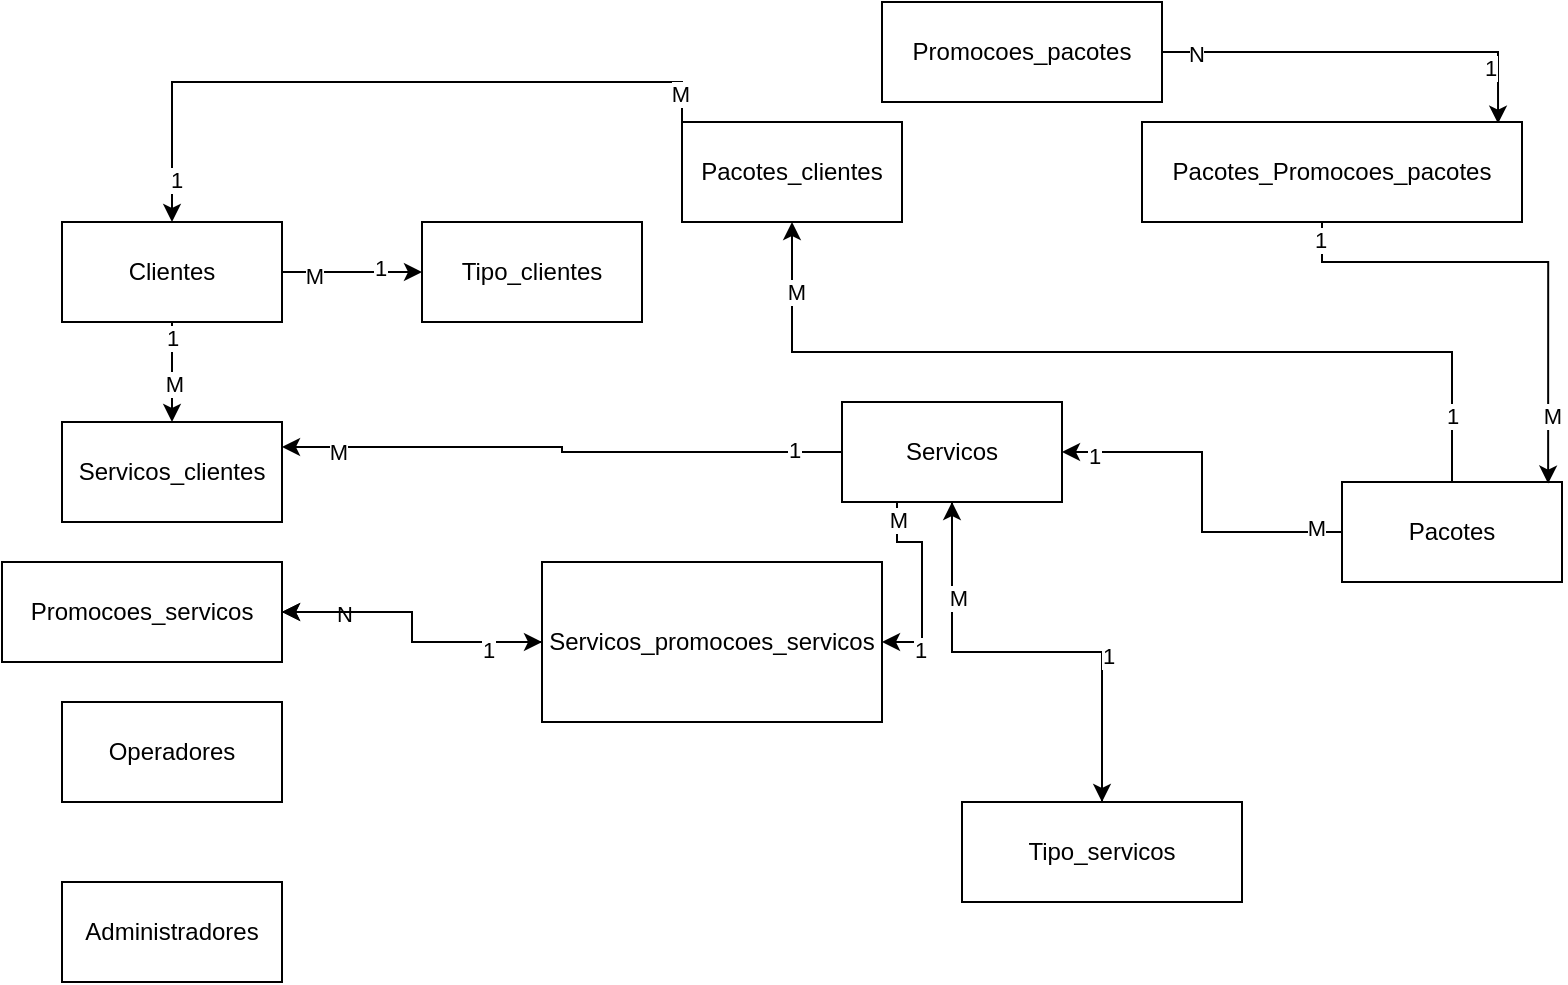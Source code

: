 <mxfile version="23.0.2" type="device">
  <diagram name="Página-1" id="g3zR-mfjjbaJtb-AWxZO">
    <mxGraphModel dx="635" dy="415" grid="1" gridSize="10" guides="1" tooltips="1" connect="1" arrows="1" fold="1" page="1" pageScale="1" pageWidth="827" pageHeight="1169" math="0" shadow="0">
      <root>
        <mxCell id="0" />
        <mxCell id="1" parent="0" />
        <mxCell id="TAOlccM_JYzeu5ECIedE-5" value="Operadores" style="html=1;whiteSpace=wrap;" vertex="1" parent="1">
          <mxGeometry x="60" y="360" width="110" height="50" as="geometry" />
        </mxCell>
        <mxCell id="TAOlccM_JYzeu5ECIedE-6" value="Administradores" style="html=1;whiteSpace=wrap;" vertex="1" parent="1">
          <mxGeometry x="60" y="450" width="110" height="50" as="geometry" />
        </mxCell>
        <mxCell id="TAOlccM_JYzeu5ECIedE-52" style="edgeStyle=orthogonalEdgeStyle;rounded=0;orthogonalLoop=1;jettySize=auto;html=1;exitX=0.5;exitY=0;exitDx=0;exitDy=0;entryX=0.5;entryY=1;entryDx=0;entryDy=0;" edge="1" parent="1" source="TAOlccM_JYzeu5ECIedE-7" target="TAOlccM_JYzeu5ECIedE-51">
          <mxGeometry relative="1" as="geometry" />
        </mxCell>
        <mxCell id="TAOlccM_JYzeu5ECIedE-54" value="1" style="edgeLabel;html=1;align=center;verticalAlign=middle;resizable=0;points=[];" vertex="1" connectable="0" parent="TAOlccM_JYzeu5ECIedE-52">
          <mxGeometry x="-0.849" relative="1" as="geometry">
            <mxPoint y="1" as="offset" />
          </mxGeometry>
        </mxCell>
        <mxCell id="TAOlccM_JYzeu5ECIedE-55" value="M" style="edgeLabel;html=1;align=center;verticalAlign=middle;resizable=0;points=[];" vertex="1" connectable="0" parent="TAOlccM_JYzeu5ECIedE-52">
          <mxGeometry x="0.855" y="-2" relative="1" as="geometry">
            <mxPoint y="1" as="offset" />
          </mxGeometry>
        </mxCell>
        <mxCell id="TAOlccM_JYzeu5ECIedE-62" style="edgeStyle=orthogonalEdgeStyle;rounded=0;orthogonalLoop=1;jettySize=auto;html=1;exitX=0;exitY=0.5;exitDx=0;exitDy=0;entryX=1;entryY=0.5;entryDx=0;entryDy=0;" edge="1" parent="1" source="TAOlccM_JYzeu5ECIedE-7" target="TAOlccM_JYzeu5ECIedE-25">
          <mxGeometry relative="1" as="geometry" />
        </mxCell>
        <mxCell id="TAOlccM_JYzeu5ECIedE-63" value="M" style="edgeLabel;html=1;align=center;verticalAlign=middle;resizable=0;points=[];" vertex="1" connectable="0" parent="TAOlccM_JYzeu5ECIedE-62">
          <mxGeometry x="-0.855" y="-2" relative="1" as="geometry">
            <mxPoint as="offset" />
          </mxGeometry>
        </mxCell>
        <mxCell id="TAOlccM_JYzeu5ECIedE-64" value="1" style="edgeLabel;html=1;align=center;verticalAlign=middle;resizable=0;points=[];" vertex="1" connectable="0" parent="TAOlccM_JYzeu5ECIedE-62">
          <mxGeometry x="0.83" y="2" relative="1" as="geometry">
            <mxPoint as="offset" />
          </mxGeometry>
        </mxCell>
        <mxCell id="TAOlccM_JYzeu5ECIedE-7" value="Pacotes" style="html=1;whiteSpace=wrap;" vertex="1" parent="1">
          <mxGeometry x="700" y="250" width="110" height="50" as="geometry" />
        </mxCell>
        <mxCell id="TAOlccM_JYzeu5ECIedE-82" value="" style="edgeStyle=orthogonalEdgeStyle;rounded=0;orthogonalLoop=1;jettySize=auto;html=1;" edge="1" parent="1" source="TAOlccM_JYzeu5ECIedE-9" target="TAOlccM_JYzeu5ECIedE-25">
          <mxGeometry relative="1" as="geometry" />
        </mxCell>
        <mxCell id="TAOlccM_JYzeu5ECIedE-9" value="Tipo_servicos" style="html=1;whiteSpace=wrap;" vertex="1" parent="1">
          <mxGeometry x="510" y="410" width="140" height="50" as="geometry" />
        </mxCell>
        <mxCell id="TAOlccM_JYzeu5ECIedE-59" style="edgeStyle=orthogonalEdgeStyle;rounded=0;orthogonalLoop=1;jettySize=auto;html=1;exitX=0.5;exitY=1;exitDx=0;exitDy=0;entryX=0.937;entryY=0.016;entryDx=0;entryDy=0;entryPerimeter=0;" edge="1" parent="1" source="TAOlccM_JYzeu5ECIedE-125" target="TAOlccM_JYzeu5ECIedE-7">
          <mxGeometry relative="1" as="geometry">
            <Array as="points">
              <mxPoint x="690" y="140" />
              <mxPoint x="803" y="140" />
            </Array>
          </mxGeometry>
        </mxCell>
        <mxCell id="TAOlccM_JYzeu5ECIedE-61" value="M" style="edgeLabel;html=1;align=center;verticalAlign=middle;resizable=0;points=[];" vertex="1" connectable="0" parent="TAOlccM_JYzeu5ECIedE-59">
          <mxGeometry x="0.726" y="2" relative="1" as="geometry">
            <mxPoint as="offset" />
          </mxGeometry>
        </mxCell>
        <mxCell id="TAOlccM_JYzeu5ECIedE-130" value="1" style="edgeLabel;html=1;align=center;verticalAlign=middle;resizable=0;points=[];" vertex="1" connectable="0" parent="TAOlccM_JYzeu5ECIedE-59">
          <mxGeometry x="-0.886" y="-1" relative="1" as="geometry">
            <mxPoint as="offset" />
          </mxGeometry>
        </mxCell>
        <mxCell id="TAOlccM_JYzeu5ECIedE-10" value="Promocoes_pacotes" style="html=1;whiteSpace=wrap;" vertex="1" parent="1">
          <mxGeometry x="470" y="10" width="140" height="50" as="geometry" />
        </mxCell>
        <mxCell id="TAOlccM_JYzeu5ECIedE-15" style="edgeStyle=orthogonalEdgeStyle;rounded=0;orthogonalLoop=1;jettySize=auto;html=1;exitX=1;exitY=0.5;exitDx=0;exitDy=0;" edge="1" parent="1" source="TAOlccM_JYzeu5ECIedE-11" target="TAOlccM_JYzeu5ECIedE-12">
          <mxGeometry relative="1" as="geometry" />
        </mxCell>
        <mxCell id="TAOlccM_JYzeu5ECIedE-16" value="M" style="edgeLabel;html=1;align=center;verticalAlign=middle;resizable=0;points=[];" vertex="1" connectable="0" parent="TAOlccM_JYzeu5ECIedE-15">
          <mxGeometry x="-0.564" y="-2" relative="1" as="geometry">
            <mxPoint as="offset" />
          </mxGeometry>
        </mxCell>
        <mxCell id="TAOlccM_JYzeu5ECIedE-17" value="1" style="edgeLabel;html=1;align=center;verticalAlign=middle;resizable=0;points=[];" vertex="1" connectable="0" parent="TAOlccM_JYzeu5ECIedE-15">
          <mxGeometry x="0.406" y="2" relative="1" as="geometry">
            <mxPoint as="offset" />
          </mxGeometry>
        </mxCell>
        <mxCell id="TAOlccM_JYzeu5ECIedE-30" style="edgeStyle=orthogonalEdgeStyle;rounded=0;orthogonalLoop=1;jettySize=auto;html=1;exitX=0.5;exitY=1;exitDx=0;exitDy=0;entryX=0.5;entryY=0;entryDx=0;entryDy=0;" edge="1" parent="1" source="TAOlccM_JYzeu5ECIedE-11" target="TAOlccM_JYzeu5ECIedE-26">
          <mxGeometry relative="1" as="geometry" />
        </mxCell>
        <mxCell id="TAOlccM_JYzeu5ECIedE-31" value="1" style="edgeLabel;html=1;align=center;verticalAlign=middle;resizable=0;points=[];" vertex="1" connectable="0" parent="TAOlccM_JYzeu5ECIedE-30">
          <mxGeometry x="-0.676" relative="1" as="geometry">
            <mxPoint as="offset" />
          </mxGeometry>
        </mxCell>
        <mxCell id="TAOlccM_JYzeu5ECIedE-32" value="M" style="edgeLabel;html=1;align=center;verticalAlign=middle;resizable=0;points=[];" vertex="1" connectable="0" parent="TAOlccM_JYzeu5ECIedE-30">
          <mxGeometry x="0.22" y="1" relative="1" as="geometry">
            <mxPoint as="offset" />
          </mxGeometry>
        </mxCell>
        <mxCell id="TAOlccM_JYzeu5ECIedE-11" value="Clientes" style="html=1;whiteSpace=wrap;" vertex="1" parent="1">
          <mxGeometry x="60" y="120" width="110" height="50" as="geometry" />
        </mxCell>
        <mxCell id="TAOlccM_JYzeu5ECIedE-12" value="Tipo_clientes" style="html=1;whiteSpace=wrap;" vertex="1" parent="1">
          <mxGeometry x="240" y="120" width="110" height="50" as="geometry" />
        </mxCell>
        <mxCell id="TAOlccM_JYzeu5ECIedE-33" style="edgeStyle=orthogonalEdgeStyle;rounded=0;orthogonalLoop=1;jettySize=auto;html=1;exitX=0;exitY=0.5;exitDx=0;exitDy=0;entryX=1;entryY=0.25;entryDx=0;entryDy=0;" edge="1" parent="1" source="TAOlccM_JYzeu5ECIedE-25" target="TAOlccM_JYzeu5ECIedE-26">
          <mxGeometry relative="1" as="geometry" />
        </mxCell>
        <mxCell id="TAOlccM_JYzeu5ECIedE-38" value="1" style="edgeLabel;html=1;align=center;verticalAlign=middle;resizable=0;points=[];" vertex="1" connectable="0" parent="TAOlccM_JYzeu5ECIedE-33">
          <mxGeometry x="-0.829" y="-1" relative="1" as="geometry">
            <mxPoint as="offset" />
          </mxGeometry>
        </mxCell>
        <mxCell id="TAOlccM_JYzeu5ECIedE-39" value="M" style="edgeLabel;html=1;align=center;verticalAlign=middle;resizable=0;points=[];" vertex="1" connectable="0" parent="TAOlccM_JYzeu5ECIedE-33">
          <mxGeometry x="0.808" y="2" relative="1" as="geometry">
            <mxPoint x="1" as="offset" />
          </mxGeometry>
        </mxCell>
        <mxCell id="TAOlccM_JYzeu5ECIedE-80" style="edgeStyle=orthogonalEdgeStyle;rounded=0;orthogonalLoop=1;jettySize=auto;html=1;exitX=0.5;exitY=1;exitDx=0;exitDy=0;" edge="1" parent="1" source="TAOlccM_JYzeu5ECIedE-25" target="TAOlccM_JYzeu5ECIedE-9">
          <mxGeometry relative="1" as="geometry" />
        </mxCell>
        <mxCell id="TAOlccM_JYzeu5ECIedE-81" value="M" style="edgeLabel;html=1;align=center;verticalAlign=middle;resizable=0;points=[];" vertex="1" connectable="0" parent="TAOlccM_JYzeu5ECIedE-80">
          <mxGeometry x="-0.575" y="3" relative="1" as="geometry">
            <mxPoint as="offset" />
          </mxGeometry>
        </mxCell>
        <mxCell id="TAOlccM_JYzeu5ECIedE-83" value="1" style="edgeLabel;html=1;align=center;verticalAlign=middle;resizable=0;points=[];" vertex="1" connectable="0" parent="TAOlccM_JYzeu5ECIedE-80">
          <mxGeometry x="0.351" y="3" relative="1" as="geometry">
            <mxPoint as="offset" />
          </mxGeometry>
        </mxCell>
        <mxCell id="TAOlccM_JYzeu5ECIedE-138" style="edgeStyle=orthogonalEdgeStyle;rounded=0;orthogonalLoop=1;jettySize=auto;html=1;exitX=0.25;exitY=1;exitDx=0;exitDy=0;entryX=1;entryY=0.5;entryDx=0;entryDy=0;" edge="1" parent="1" source="TAOlccM_JYzeu5ECIedE-25" target="TAOlccM_JYzeu5ECIedE-131">
          <mxGeometry relative="1" as="geometry" />
        </mxCell>
        <mxCell id="TAOlccM_JYzeu5ECIedE-139" value="M" style="edgeLabel;html=1;align=center;verticalAlign=middle;resizable=0;points=[];" vertex="1" connectable="0" parent="TAOlccM_JYzeu5ECIedE-138">
          <mxGeometry x="-0.826" relative="1" as="geometry">
            <mxPoint as="offset" />
          </mxGeometry>
        </mxCell>
        <mxCell id="TAOlccM_JYzeu5ECIedE-140" value="1" style="edgeLabel;html=1;align=center;verticalAlign=middle;resizable=0;points=[];" vertex="1" connectable="0" parent="TAOlccM_JYzeu5ECIedE-138">
          <mxGeometry x="0.636" y="4" relative="1" as="geometry">
            <mxPoint as="offset" />
          </mxGeometry>
        </mxCell>
        <mxCell id="TAOlccM_JYzeu5ECIedE-25" value="Servicos" style="html=1;whiteSpace=wrap;" vertex="1" parent="1">
          <mxGeometry x="450" y="210" width="110" height="50" as="geometry" />
        </mxCell>
        <mxCell id="TAOlccM_JYzeu5ECIedE-26" value="Servicos_clientes" style="html=1;whiteSpace=wrap;" vertex="1" parent="1">
          <mxGeometry x="60" y="220" width="110" height="50" as="geometry" />
        </mxCell>
        <mxCell id="TAOlccM_JYzeu5ECIedE-53" style="edgeStyle=orthogonalEdgeStyle;rounded=0;orthogonalLoop=1;jettySize=auto;html=1;exitX=0;exitY=0;exitDx=0;exitDy=0;entryX=0.5;entryY=0;entryDx=0;entryDy=0;" edge="1" parent="1" source="TAOlccM_JYzeu5ECIedE-51" target="TAOlccM_JYzeu5ECIedE-11">
          <mxGeometry relative="1" as="geometry" />
        </mxCell>
        <mxCell id="TAOlccM_JYzeu5ECIedE-56" value="1" style="edgeLabel;html=1;align=center;verticalAlign=middle;resizable=0;points=[];" vertex="1" connectable="0" parent="TAOlccM_JYzeu5ECIedE-53">
          <mxGeometry x="0.875" y="2" relative="1" as="geometry">
            <mxPoint as="offset" />
          </mxGeometry>
        </mxCell>
        <mxCell id="TAOlccM_JYzeu5ECIedE-57" value="M" style="edgeLabel;html=1;align=center;verticalAlign=middle;resizable=0;points=[];" vertex="1" connectable="0" parent="TAOlccM_JYzeu5ECIedE-53">
          <mxGeometry x="-0.914" y="1" relative="1" as="geometry">
            <mxPoint y="1" as="offset" />
          </mxGeometry>
        </mxCell>
        <mxCell id="TAOlccM_JYzeu5ECIedE-51" value="Pacotes_clientes" style="html=1;whiteSpace=wrap;" vertex="1" parent="1">
          <mxGeometry x="370" y="70" width="110" height="50" as="geometry" />
        </mxCell>
        <mxCell id="TAOlccM_JYzeu5ECIedE-84" style="edgeStyle=orthogonalEdgeStyle;rounded=0;orthogonalLoop=1;jettySize=auto;html=1;exitX=1;exitY=0.5;exitDx=0;exitDy=0;entryX=0;entryY=0.5;entryDx=0;entryDy=0;" edge="1" parent="1" source="TAOlccM_JYzeu5ECIedE-79" target="TAOlccM_JYzeu5ECIedE-131">
          <mxGeometry relative="1" as="geometry">
            <mxPoint x="480" y="270" as="targetPoint" />
          </mxGeometry>
        </mxCell>
        <mxCell id="TAOlccM_JYzeu5ECIedE-87" value="N" style="edgeLabel;html=1;align=center;verticalAlign=middle;resizable=0;points=[];" vertex="1" connectable="0" parent="TAOlccM_JYzeu5ECIedE-84">
          <mxGeometry x="-0.575" y="-1" relative="1" as="geometry">
            <mxPoint as="offset" />
          </mxGeometry>
        </mxCell>
        <mxCell id="TAOlccM_JYzeu5ECIedE-79" value="Promocoes_servicos" style="html=1;whiteSpace=wrap;" vertex="1" parent="1">
          <mxGeometry x="30" y="290" width="140" height="50" as="geometry" />
        </mxCell>
        <mxCell id="TAOlccM_JYzeu5ECIedE-126" value="" style="edgeStyle=orthogonalEdgeStyle;rounded=0;orthogonalLoop=1;jettySize=auto;html=1;exitX=1;exitY=0.5;exitDx=0;exitDy=0;entryX=0.937;entryY=0.016;entryDx=0;entryDy=0;entryPerimeter=0;" edge="1" parent="1" source="TAOlccM_JYzeu5ECIedE-10" target="TAOlccM_JYzeu5ECIedE-125">
          <mxGeometry relative="1" as="geometry">
            <mxPoint x="730" y="-10" as="sourcePoint" />
            <mxPoint x="803" y="251" as="targetPoint" />
            <Array as="points" />
          </mxGeometry>
        </mxCell>
        <mxCell id="TAOlccM_JYzeu5ECIedE-128" value="N" style="edgeLabel;html=1;align=center;verticalAlign=middle;resizable=0;points=[];" vertex="1" connectable="0" parent="TAOlccM_JYzeu5ECIedE-126">
          <mxGeometry x="-0.834" y="-1" relative="1" as="geometry">
            <mxPoint as="offset" />
          </mxGeometry>
        </mxCell>
        <mxCell id="TAOlccM_JYzeu5ECIedE-129" value="1" style="edgeLabel;html=1;align=center;verticalAlign=middle;resizable=0;points=[];" vertex="1" connectable="0" parent="TAOlccM_JYzeu5ECIedE-126">
          <mxGeometry x="0.725" y="-4" relative="1" as="geometry">
            <mxPoint as="offset" />
          </mxGeometry>
        </mxCell>
        <mxCell id="TAOlccM_JYzeu5ECIedE-125" value="Pacotes_Promocoes_pacotes" style="html=1;whiteSpace=wrap;" vertex="1" parent="1">
          <mxGeometry x="600" y="70" width="190" height="50" as="geometry" />
        </mxCell>
        <mxCell id="TAOlccM_JYzeu5ECIedE-135" value="" style="edgeStyle=orthogonalEdgeStyle;rounded=0;orthogonalLoop=1;jettySize=auto;html=1;" edge="1" parent="1" source="TAOlccM_JYzeu5ECIedE-131" target="TAOlccM_JYzeu5ECIedE-79">
          <mxGeometry relative="1" as="geometry" />
        </mxCell>
        <mxCell id="TAOlccM_JYzeu5ECIedE-136" value="" style="edgeStyle=orthogonalEdgeStyle;rounded=0;orthogonalLoop=1;jettySize=auto;html=1;" edge="1" parent="1" source="TAOlccM_JYzeu5ECIedE-131" target="TAOlccM_JYzeu5ECIedE-79">
          <mxGeometry relative="1" as="geometry" />
        </mxCell>
        <mxCell id="TAOlccM_JYzeu5ECIedE-137" value="1" style="edgeLabel;html=1;align=center;verticalAlign=middle;resizable=0;points=[];" vertex="1" connectable="0" parent="TAOlccM_JYzeu5ECIedE-136">
          <mxGeometry x="-0.631" y="4" relative="1" as="geometry">
            <mxPoint as="offset" />
          </mxGeometry>
        </mxCell>
        <mxCell id="TAOlccM_JYzeu5ECIedE-131" value="Servicos_promocoes_servicos" style="html=1;whiteSpace=wrap;" vertex="1" parent="1">
          <mxGeometry x="300" y="290" width="170" height="80" as="geometry" />
        </mxCell>
      </root>
    </mxGraphModel>
  </diagram>
</mxfile>
